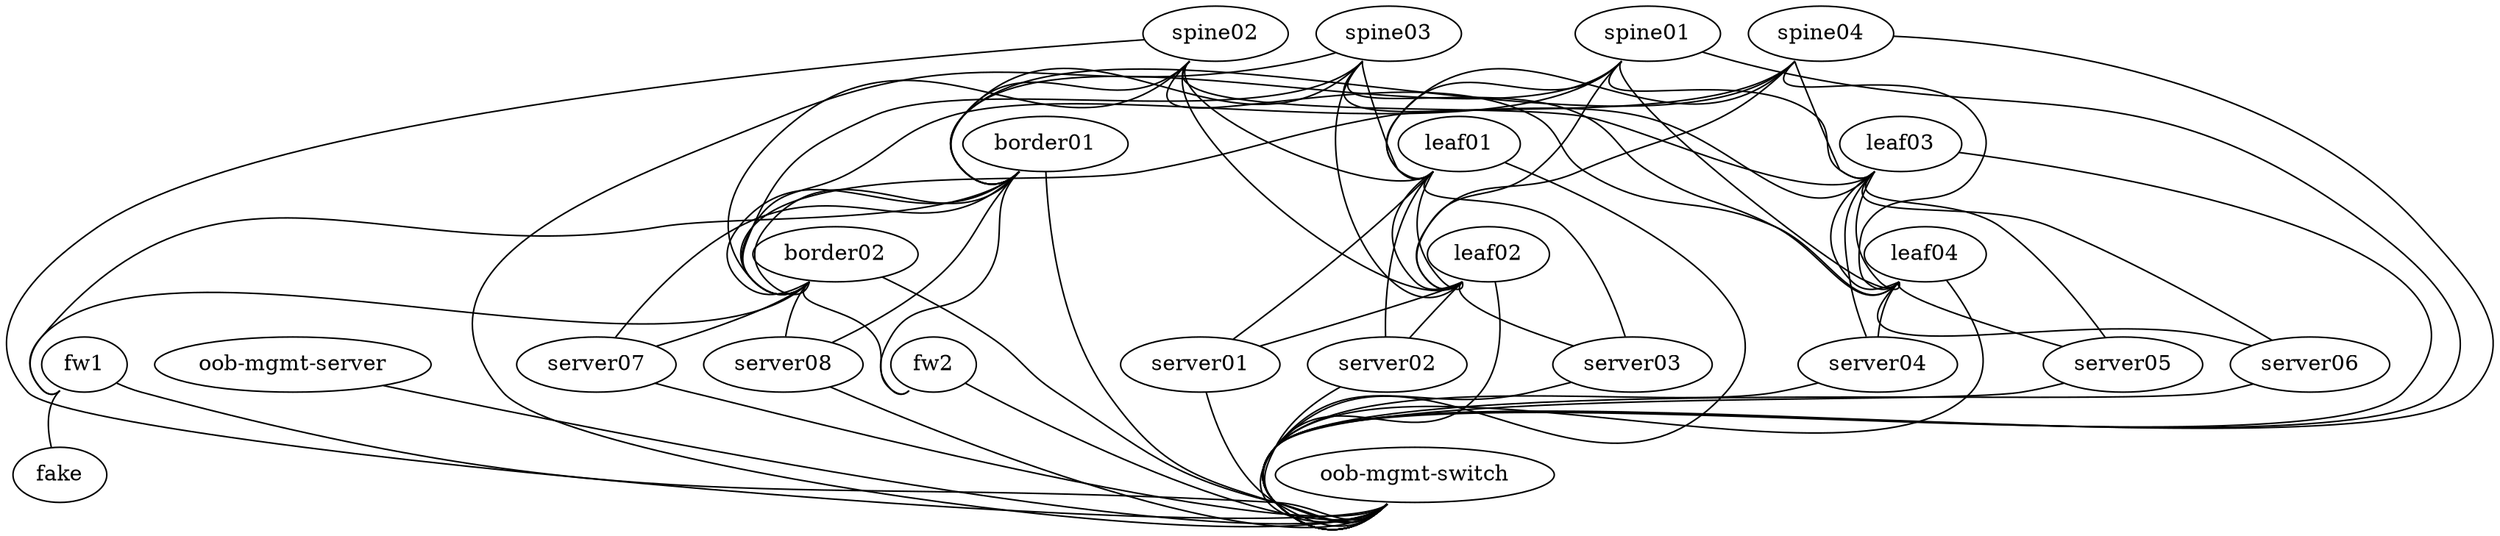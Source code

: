 graph cldemo2 {

   "fake" [function="fake"]
   "oob-mgmt-server"  [function="oob-server" cpu="2" memory="2048"]
   "oob-mgmt-switch"  [function="oob-switch" mgmt_ip="192.168.200.251"]

   "spine01" [function="spine" version="5.2.0" mgmt_ip="192.168.200.21" ports="32"]
   "spine02" [function="spine" version="5.2.0" mgmt_ip="192.168.200.22" ports="32"]
   "spine03" [function="spine" version="5.2.0" mgmt_ip="192.168.200.23" ports="32"]
   "spine04" [function="spine" version="5.2.0" mgmt_ip="192.168.200.24" ports="32"]
   "fw1" [function="leaf" version="5.2.0" mgmt_ip="192.168.200.61"]
   "fw2" [function="leaf" version="5.2.0" mgmt_ip="192.168.200.62"]
   "leaf01" [function="leaf" version="5.2.0" mgmt_ip="192.168.200.11" ports="54"]
   "leaf02" [function="leaf" version="5.2.0" mgmt_ip="192.168.200.12" ports="54"]
   "leaf03" [function="leaf" version="5.2.0" mgmt_ip="192.168.200.13" ports="54"]
   "leaf04" [function="leaf" version="5.2.0" mgmt_ip="192.168.200.14" ports="54"]
   "border01" [function="exit" version="5.2.0" mgmt_ip="192.168.200.63" ports="54"]
   "border02" [function="exit" version="5.2.0" mgmt_ip="192.168.200.64" ports="54"]

   "server01" [function="host" os="generic/ubuntu1804" mgmt_ip="192.168.200.31" nic_model="e1000"]
   "server02" [function="host" os="generic/ubuntu1804" mgmt_ip="192.168.200.32" nic_model="e1000"]
   "server03" [function="host" os="generic/ubuntu1804" mgmt_ip="192.168.200.33" nic_model="e1000"]
   "server04" [function="host" os="generic/ubuntu1804" mgmt_ip="192.168.200.34" nic_model="e1000"]
   "server05" [function="host" os="generic/ubuntu1804" mgmt_ip="192.168.200.35" nic_model="e1000"]
   "server06" [function="host" os="generic/ubuntu1804" mgmt_ip="192.168.200.36" nic_model="e1000"]
   "server07" [function="host" os="generic/ubuntu1804" mgmt_ip="192.168.200.37" nic_model="e1000"]
   "server08" [function="host" os="generic/ubuntu1804" mgmt_ip="192.168.200.38" nic_model="e1000"]

   "spine01":"swp1" -- "leaf01":"swp51"
   "spine02":"swp1" -- "leaf01":"swp52"
   "spine03":"swp1" -- "leaf01":"swp53"
   "spine04":"swp1" -- "leaf01":"swp54"
   "spine01":"swp2" -- "leaf02":"swp51"
   "spine02":"swp2" -- "leaf02":"swp52"
   "spine03":"swp2" -- "leaf02":"swp53"
   "spine04":"swp2" -- "leaf02":"swp54"
   "spine01":"swp3" -- "leaf03":"swp51"
   "spine02":"swp3" -- "leaf03":"swp52"
   "spine03":"swp3" -- "leaf03":"swp53"
   "spine04":"swp3" -- "leaf03":"swp54"
   "spine01":"swp4" -- "leaf04":"swp51"
   "spine02":"swp4" -- "leaf04":"swp52"
   "spine03":"swp4" -- "leaf04":"swp53"
   "spine04":"swp4" -- "leaf04":"swp54"
   "spine01":"swp5" -- "border01":"swp51"
   "spine02":"swp5" -- "border01":"swp52"
   "spine03":"swp5" -- "border01":"swp53"
   "spine04":"swp5" -- "border01":"swp54"
   "spine01":"swp6" -- "border02":"swp51"
   "spine02":"swp6" -- "border02":"swp52"
   "spine03":"swp6" -- "border02":"swp53"
   "spine04":"swp6" -- "border02":"swp54"

   "leaf01":"swp1" -- "server01":"eth1"
   "leaf01":"swp2" -- "server02":"eth1"
   "leaf01":"swp3" -- "server03":"eth1"
   "leaf02":"swp1" -- "server01":"eth2"
   "leaf02":"swp2" -- "server02":"eth2"
   "leaf02":"swp3" -- "server03":"eth2"
   "leaf03":"swp1" -- "server04":"eth1"
   "leaf03":"swp2" -- "server05":"eth1"
   "leaf03":"swp3" -- "server06":"eth1"
   "leaf04":"swp1" -- "server04":"eth2"
   "leaf04":"swp2" -- "server05":"eth2"
   "leaf04":"swp3" -- "server06":"eth2"

   "border01":"swp1" -- "server07":"eth1"
   "border01":"swp2" -- "server08":"eth1"
   "border01":"swp3" -- "fw1":"swp1"
   "border01":"swp4" -- "fw2":"swp1"
   "border02":"swp1" -- "server07":"eth2"
   "border02":"swp2" -- "server08":"eth2"
   "border02":"swp3" -- "fw1":"swp2"
   "border02":"swp4" -- "fw2":"swp2"

   "leaf01":"swp49" -- "leaf02":"swp49"
   "leaf01":"swp50" -- "leaf02":"swp50"
   "leaf03":"swp49" -- "leaf04":"swp49"
   "leaf03":"swp50" -- "leaf04":"swp50"
   "border01":"swp49" -- "border02":"swp49"
   "border01":"swp50" -- "border02":"swp50"

   "fw1":"swp49" -- "fake":"outbound"

   "oob-mgmt-server":"eth1" -- "oob-mgmt-switch":"swp1"
   "server01":"eth0" -- "oob-mgmt-switch":"swp2" [left_mac="44:38:39:22:01:7e"]
   "server02":"eth0" -- "oob-mgmt-switch":"swp3" [left_mac="44:38:39:22:01:6e"]
   "server03":"eth0" -- "oob-mgmt-switch":"swp4" [left_mac="44:38:39:22:01:90"]
   "server04":"eth0" -- "oob-mgmt-switch":"swp5" [left_mac="44:38:39:22:01:6a"]
   "server05":"eth0" -- "oob-mgmt-switch":"swp6" [left_mac="44:38:39:22:01:88"]
   "server06":"eth0" -- "oob-mgmt-switch":"swp7" [left_mac="44:38:39:22:01:86"]
   "server07":"eth0" -- "oob-mgmt-switch":"swp8" [left_mac="44:38:39:22:01:76"]
   "server08":"eth0" -- "oob-mgmt-switch":"swp9" [left_mac="44:38:39:22:01:72"]
   "leaf01":"eth0" -- "oob-mgmt-switch":"swp10" [left_mac="44:38:39:22:01:7a"]
   "leaf02":"eth0" -- "oob-mgmt-switch":"swp11" [left_mac="44:38:39:22:01:78"]
   "leaf03":"eth0" -- "oob-mgmt-switch":"swp12" [left_mac="44:38:39:22:01:84"]
   "leaf04":"eth0" -- "oob-mgmt-switch":"swp13" [left_mac="44:38:39:22:01:8a"]
   "spine01":"eth0" -- "oob-mgmt-switch":"swp14" [left_mac="44:38:39:22:01:82"]
   "spine02":"eth0" -- "oob-mgmt-switch":"swp15" [left_mac="44:38:39:22:01:92"]
   "spine03":"eth0" -- "oob-mgmt-switch":"swp16" [left_mac="44:38:39:22:01:70"]
   "spine04":"eth0" -- "oob-mgmt-switch":"swp17" [left_mac="44:38:39:22:01:6c"]
   "fw1":"eth0" -- "oob-mgmt-switch":"swp18" [left_mac="44:38:39:22:01:8c"]
   "fw2":"eth0" -- "oob-mgmt-switch":"swp19" [left_mac="44:38:39:22:01:8e"]
   "border01":"eth0" -- "oob-mgmt-switch":"swp20" [left_mac="44:38:39:22:01:74"]
   "border02":"eth0" -- "oob-mgmt-switch":"swp21" [left_mac="44:38:39:22:01:7c"]
}
